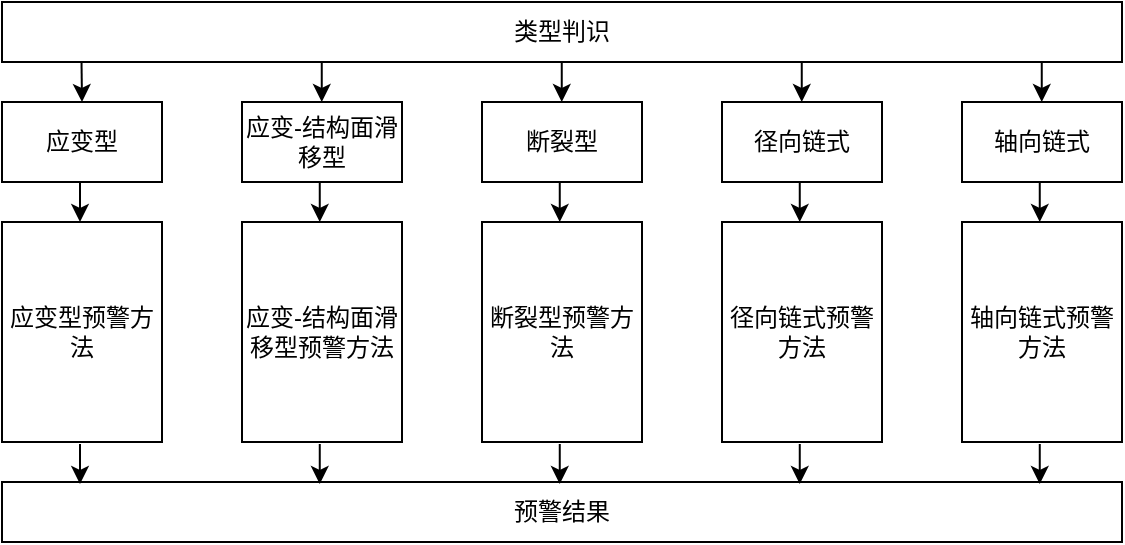 <mxfile version="28.2.0">
  <diagram name="第 1 页" id="sPMmEBT51DOr07PKQUzs">
    <mxGraphModel dx="724" dy="493" grid="1" gridSize="10" guides="1" tooltips="1" connect="1" arrows="1" fold="1" page="1" pageScale="1" pageWidth="827" pageHeight="1169" math="0" shadow="0">
      <root>
        <mxCell id="0" />
        <mxCell id="1" parent="0" />
        <mxCell id="Pf68YXGzQBQTcnj4pZRb-1" value="应变型" style="rounded=0;whiteSpace=wrap;html=1;" parent="1" vertex="1">
          <mxGeometry x="120" y="360" width="80" height="40" as="geometry" />
        </mxCell>
        <mxCell id="Pf68YXGzQBQTcnj4pZRb-2" value="应变-结构面滑移型" style="rounded=0;whiteSpace=wrap;html=1;" parent="1" vertex="1">
          <mxGeometry x="240" y="360" width="80" height="40" as="geometry" />
        </mxCell>
        <mxCell id="Pf68YXGzQBQTcnj4pZRb-3" value="断裂型" style="rounded=0;whiteSpace=wrap;html=1;" parent="1" vertex="1">
          <mxGeometry x="360" y="360" width="80" height="40" as="geometry" />
        </mxCell>
        <mxCell id="Pf68YXGzQBQTcnj4pZRb-4" value="径向链式" style="rounded=0;whiteSpace=wrap;html=1;" parent="1" vertex="1">
          <mxGeometry x="480" y="360" width="80" height="40" as="geometry" />
        </mxCell>
        <mxCell id="Pf68YXGzQBQTcnj4pZRb-5" value="轴向链式" style="rounded=0;whiteSpace=wrap;html=1;" parent="1" vertex="1">
          <mxGeometry x="600" y="360" width="80" height="40" as="geometry" />
        </mxCell>
        <mxCell id="Pf68YXGzQBQTcnj4pZRb-6" value="类型判识" style="rounded=0;whiteSpace=wrap;html=1;" parent="1" vertex="1">
          <mxGeometry x="120" y="310" width="560" height="30" as="geometry" />
        </mxCell>
        <mxCell id="Pf68YXGzQBQTcnj4pZRb-7" value="" style="endArrow=classic;html=1;rounded=0;exitX=0.071;exitY=1;exitDx=0;exitDy=0;exitPerimeter=0;entryX=0.5;entryY=0;entryDx=0;entryDy=0;" parent="1" source="Pf68YXGzQBQTcnj4pZRb-6" target="Pf68YXGzQBQTcnj4pZRb-1" edge="1">
          <mxGeometry width="50" height="50" relative="1" as="geometry">
            <mxPoint x="390" y="450" as="sourcePoint" />
            <mxPoint x="440" y="400" as="targetPoint" />
          </mxGeometry>
        </mxCell>
        <mxCell id="Pf68YXGzQBQTcnj4pZRb-8" value="" style="endArrow=classic;html=1;rounded=0;exitX=0.071;exitY=1;exitDx=0;exitDy=0;exitPerimeter=0;entryX=0.5;entryY=0;entryDx=0;entryDy=0;" parent="1" edge="1">
          <mxGeometry width="50" height="50" relative="1" as="geometry">
            <mxPoint x="279.88" y="340" as="sourcePoint" />
            <mxPoint x="279.88" y="360" as="targetPoint" />
          </mxGeometry>
        </mxCell>
        <mxCell id="Pf68YXGzQBQTcnj4pZRb-9" value="" style="endArrow=classic;html=1;rounded=0;exitX=0.071;exitY=1;exitDx=0;exitDy=0;exitPerimeter=0;entryX=0.5;entryY=0;entryDx=0;entryDy=0;" parent="1" edge="1">
          <mxGeometry width="50" height="50" relative="1" as="geometry">
            <mxPoint x="399.88" y="340" as="sourcePoint" />
            <mxPoint x="399.88" y="360" as="targetPoint" />
          </mxGeometry>
        </mxCell>
        <mxCell id="Pf68YXGzQBQTcnj4pZRb-10" value="" style="endArrow=classic;html=1;rounded=0;exitX=0.071;exitY=1;exitDx=0;exitDy=0;exitPerimeter=0;entryX=0.5;entryY=0;entryDx=0;entryDy=0;" parent="1" edge="1">
          <mxGeometry width="50" height="50" relative="1" as="geometry">
            <mxPoint x="519.88" y="340" as="sourcePoint" />
            <mxPoint x="519.88" y="360" as="targetPoint" />
          </mxGeometry>
        </mxCell>
        <mxCell id="Pf68YXGzQBQTcnj4pZRb-11" value="" style="endArrow=classic;html=1;rounded=0;exitX=0.071;exitY=1;exitDx=0;exitDy=0;exitPerimeter=0;entryX=0.5;entryY=0;entryDx=0;entryDy=0;" parent="1" edge="1">
          <mxGeometry width="50" height="50" relative="1" as="geometry">
            <mxPoint x="639.88" y="340" as="sourcePoint" />
            <mxPoint x="639.88" y="360" as="targetPoint" />
          </mxGeometry>
        </mxCell>
        <mxCell id="okz--c39hczWxwvZW41a-1" value="应变型预警方法" style="rounded=0;whiteSpace=wrap;html=1;" vertex="1" parent="1">
          <mxGeometry x="120" y="420" width="80" height="110" as="geometry" />
        </mxCell>
        <mxCell id="okz--c39hczWxwvZW41a-2" value="应变-结构面滑移型预警方法" style="rounded=0;whiteSpace=wrap;html=1;" vertex="1" parent="1">
          <mxGeometry x="240" y="420" width="80" height="110" as="geometry" />
        </mxCell>
        <mxCell id="okz--c39hczWxwvZW41a-3" value="断裂型预警方法" style="rounded=0;whiteSpace=wrap;html=1;" vertex="1" parent="1">
          <mxGeometry x="360" y="420" width="80" height="110" as="geometry" />
        </mxCell>
        <mxCell id="okz--c39hczWxwvZW41a-4" value="径向链式预警方法" style="rounded=0;whiteSpace=wrap;html=1;" vertex="1" parent="1">
          <mxGeometry x="480" y="420" width="80" height="110" as="geometry" />
        </mxCell>
        <mxCell id="okz--c39hczWxwvZW41a-5" value="轴向链式预警方法" style="rounded=0;whiteSpace=wrap;html=1;" vertex="1" parent="1">
          <mxGeometry x="600" y="420" width="80" height="110" as="geometry" />
        </mxCell>
        <mxCell id="okz--c39hczWxwvZW41a-6" value="" style="endArrow=classic;html=1;rounded=0;exitX=0.071;exitY=1;exitDx=0;exitDy=0;exitPerimeter=0;entryX=0.5;entryY=0;entryDx=0;entryDy=0;" edge="1" parent="1">
          <mxGeometry width="50" height="50" relative="1" as="geometry">
            <mxPoint x="159" y="400" as="sourcePoint" />
            <mxPoint x="159" y="420" as="targetPoint" />
          </mxGeometry>
        </mxCell>
        <mxCell id="okz--c39hczWxwvZW41a-7" value="" style="endArrow=classic;html=1;rounded=0;exitX=0.071;exitY=1;exitDx=0;exitDy=0;exitPerimeter=0;entryX=0.5;entryY=0;entryDx=0;entryDy=0;" edge="1" parent="1">
          <mxGeometry width="50" height="50" relative="1" as="geometry">
            <mxPoint x="278.88" y="400" as="sourcePoint" />
            <mxPoint x="278.88" y="420" as="targetPoint" />
          </mxGeometry>
        </mxCell>
        <mxCell id="okz--c39hczWxwvZW41a-8" value="" style="endArrow=classic;html=1;rounded=0;exitX=0.071;exitY=1;exitDx=0;exitDy=0;exitPerimeter=0;entryX=0.5;entryY=0;entryDx=0;entryDy=0;" edge="1" parent="1">
          <mxGeometry width="50" height="50" relative="1" as="geometry">
            <mxPoint x="398.88" y="400" as="sourcePoint" />
            <mxPoint x="398.88" y="420" as="targetPoint" />
          </mxGeometry>
        </mxCell>
        <mxCell id="okz--c39hczWxwvZW41a-9" value="" style="endArrow=classic;html=1;rounded=0;exitX=0.071;exitY=1;exitDx=0;exitDy=0;exitPerimeter=0;entryX=0.5;entryY=0;entryDx=0;entryDy=0;" edge="1" parent="1">
          <mxGeometry width="50" height="50" relative="1" as="geometry">
            <mxPoint x="518.88" y="400" as="sourcePoint" />
            <mxPoint x="518.88" y="420" as="targetPoint" />
          </mxGeometry>
        </mxCell>
        <mxCell id="okz--c39hczWxwvZW41a-10" value="" style="endArrow=classic;html=1;rounded=0;exitX=0.071;exitY=1;exitDx=0;exitDy=0;exitPerimeter=0;entryX=0.5;entryY=0;entryDx=0;entryDy=0;" edge="1" parent="1">
          <mxGeometry width="50" height="50" relative="1" as="geometry">
            <mxPoint x="638.88" y="400" as="sourcePoint" />
            <mxPoint x="638.88" y="420" as="targetPoint" />
          </mxGeometry>
        </mxCell>
        <mxCell id="okz--c39hczWxwvZW41a-11" value="预警结果" style="rounded=0;whiteSpace=wrap;html=1;" vertex="1" parent="1">
          <mxGeometry x="120" y="550" width="560" height="30" as="geometry" />
        </mxCell>
        <mxCell id="okz--c39hczWxwvZW41a-12" value="" style="endArrow=classic;html=1;rounded=0;exitX=0.071;exitY=1;exitDx=0;exitDy=0;exitPerimeter=0;entryX=0.5;entryY=0;entryDx=0;entryDy=0;" edge="1" parent="1">
          <mxGeometry width="50" height="50" relative="1" as="geometry">
            <mxPoint x="159" y="531" as="sourcePoint" />
            <mxPoint x="159" y="551" as="targetPoint" />
          </mxGeometry>
        </mxCell>
        <mxCell id="okz--c39hczWxwvZW41a-13" value="" style="endArrow=classic;html=1;rounded=0;exitX=0.071;exitY=1;exitDx=0;exitDy=0;exitPerimeter=0;entryX=0.5;entryY=0;entryDx=0;entryDy=0;" edge="1" parent="1">
          <mxGeometry width="50" height="50" relative="1" as="geometry">
            <mxPoint x="278.88" y="531" as="sourcePoint" />
            <mxPoint x="278.88" y="551" as="targetPoint" />
          </mxGeometry>
        </mxCell>
        <mxCell id="okz--c39hczWxwvZW41a-14" value="" style="endArrow=classic;html=1;rounded=0;exitX=0.071;exitY=1;exitDx=0;exitDy=0;exitPerimeter=0;entryX=0.5;entryY=0;entryDx=0;entryDy=0;" edge="1" parent="1">
          <mxGeometry width="50" height="50" relative="1" as="geometry">
            <mxPoint x="398.88" y="531" as="sourcePoint" />
            <mxPoint x="398.88" y="551" as="targetPoint" />
          </mxGeometry>
        </mxCell>
        <mxCell id="okz--c39hczWxwvZW41a-15" value="" style="endArrow=classic;html=1;rounded=0;exitX=0.071;exitY=1;exitDx=0;exitDy=0;exitPerimeter=0;entryX=0.5;entryY=0;entryDx=0;entryDy=0;" edge="1" parent="1">
          <mxGeometry width="50" height="50" relative="1" as="geometry">
            <mxPoint x="518.88" y="531" as="sourcePoint" />
            <mxPoint x="518.88" y="551" as="targetPoint" />
          </mxGeometry>
        </mxCell>
        <mxCell id="okz--c39hczWxwvZW41a-16" value="" style="endArrow=classic;html=1;rounded=0;exitX=0.071;exitY=1;exitDx=0;exitDy=0;exitPerimeter=0;entryX=0.5;entryY=0;entryDx=0;entryDy=0;" edge="1" parent="1">
          <mxGeometry width="50" height="50" relative="1" as="geometry">
            <mxPoint x="638.88" y="531" as="sourcePoint" />
            <mxPoint x="638.88" y="551" as="targetPoint" />
          </mxGeometry>
        </mxCell>
      </root>
    </mxGraphModel>
  </diagram>
</mxfile>
